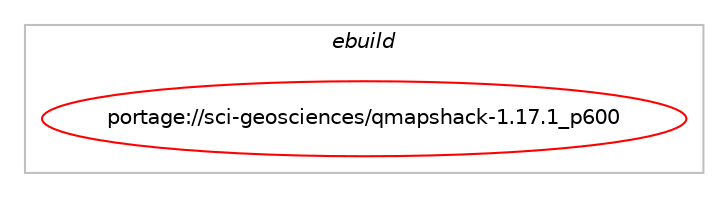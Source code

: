 digraph prolog {

# *************
# Graph options
# *************

newrank=true;
concentrate=true;
compound=true;
graph [rankdir=LR,fontname=Helvetica,fontsize=10,ranksep=1.5];#, ranksep=2.5, nodesep=0.2];
edge  [arrowhead=vee];
node  [fontname=Helvetica,fontsize=10];

# **********
# The ebuild
# **********

subgraph cluster_leftcol {
color=gray;
label=<<i>ebuild</i>>;
id [label="portage://sci-geosciences/qmapshack-1.17.1_p600", color=red, width=4, href="../sci-geosciences/qmapshack-1.17.1_p600.svg"];
}

# ****************
# The dependencies
# ****************

subgraph cluster_midcol {
color=gray;
label=<<i>dependencies</i>>;
subgraph cluster_compile {
fillcolor="#eeeeee";
style=filled;
label=<<i>compile</i>>;
# *** BEGIN UNKNOWN DEPENDENCY TYPE (TODO) ***
# id -> equal(package_dependency(portage://sci-geosciences/qmapshack-1.17.1_p600,install,no,dev-db,sqlite,none,[,,],[],[]))
# *** END UNKNOWN DEPENDENCY TYPE (TODO) ***

# *** BEGIN UNKNOWN DEPENDENCY TYPE (TODO) ***
# id -> equal(package_dependency(portage://sci-geosciences/qmapshack-1.17.1_p600,install,no,dev-libs,quazip,none,[,,],[slot(0),equal],[use(enable(qt6),positive)]))
# *** END UNKNOWN DEPENDENCY TYPE (TODO) ***

# *** BEGIN UNKNOWN DEPENDENCY TYPE (TODO) ***
# id -> equal(package_dependency(portage://sci-geosciences/qmapshack-1.17.1_p600,install,no,dev-qt,qt5compat,none,[,,],[slot(6)],[use(enable(icu),none),use(enable(qml),none)]))
# *** END UNKNOWN DEPENDENCY TYPE (TODO) ***

# *** BEGIN UNKNOWN DEPENDENCY TYPE (TODO) ***
# id -> equal(package_dependency(portage://sci-geosciences/qmapshack-1.17.1_p600,install,no,dev-qt,qttools,none,[,,],[slot(6)],[use(enable(assistant),none),use(enable(linguist),none),use(enable(opengl),none),use(enable(qdbus),none),use(enable(qml),none),use(enable(widgets),none),use(enable(zstd),none)]))
# *** END UNKNOWN DEPENDENCY TYPE (TODO) ***

# *** BEGIN UNKNOWN DEPENDENCY TYPE (TODO) ***
# id -> equal(package_dependency(portage://sci-geosciences/qmapshack-1.17.1_p600,install,no,dev-qt,qtwebengine,none,[,,],[slot(6)],[use(enable(widgets),none)]))
# *** END UNKNOWN DEPENDENCY TYPE (TODO) ***

# *** BEGIN UNKNOWN DEPENDENCY TYPE (TODO) ***
# id -> equal(package_dependency(portage://sci-geosciences/qmapshack-1.17.1_p600,install,no,sci-geosciences,routino,none,[,,],[],[]))
# *** END UNKNOWN DEPENDENCY TYPE (TODO) ***

# *** BEGIN UNKNOWN DEPENDENCY TYPE (TODO) ***
# id -> equal(package_dependency(portage://sci-geosciences/qmapshack-1.17.1_p600,install,no,sci-libs,alglib,none,[,,],[],[]))
# *** END UNKNOWN DEPENDENCY TYPE (TODO) ***

# *** BEGIN UNKNOWN DEPENDENCY TYPE (TODO) ***
# id -> equal(package_dependency(portage://sci-geosciences/qmapshack-1.17.1_p600,install,no,sci-libs,gdal,none,[,,],any_same_slot,[]))
# *** END UNKNOWN DEPENDENCY TYPE (TODO) ***

# *** BEGIN UNKNOWN DEPENDENCY TYPE (TODO) ***
# id -> equal(package_dependency(portage://sci-geosciences/qmapshack-1.17.1_p600,install,no,sci-libs,proj,none,[,,],any_same_slot,[]))
# *** END UNKNOWN DEPENDENCY TYPE (TODO) ***

}
subgraph cluster_compileandrun {
fillcolor="#eeeeee";
style=filled;
label=<<i>compile and run</i>>;
}
subgraph cluster_run {
fillcolor="#eeeeee";
style=filled;
label=<<i>run</i>>;
# *** BEGIN UNKNOWN DEPENDENCY TYPE (TODO) ***
# id -> equal(package_dependency(portage://sci-geosciences/qmapshack-1.17.1_p600,run,no,dev-db,sqlite,none,[,,],[],[]))
# *** END UNKNOWN DEPENDENCY TYPE (TODO) ***

# *** BEGIN UNKNOWN DEPENDENCY TYPE (TODO) ***
# id -> equal(package_dependency(portage://sci-geosciences/qmapshack-1.17.1_p600,run,no,dev-libs,quazip,none,[,,],[slot(0),equal],[use(enable(qt6),positive)]))
# *** END UNKNOWN DEPENDENCY TYPE (TODO) ***

# *** BEGIN UNKNOWN DEPENDENCY TYPE (TODO) ***
# id -> equal(package_dependency(portage://sci-geosciences/qmapshack-1.17.1_p600,run,no,dev-qt,qt5compat,none,[,,],[slot(6)],[use(enable(icu),none),use(enable(qml),none)]))
# *** END UNKNOWN DEPENDENCY TYPE (TODO) ***

# *** BEGIN UNKNOWN DEPENDENCY TYPE (TODO) ***
# id -> equal(package_dependency(portage://sci-geosciences/qmapshack-1.17.1_p600,run,no,dev-qt,qttools,none,[,,],[slot(6)],[use(enable(assistant),none),use(enable(linguist),none),use(enable(opengl),none),use(enable(qdbus),none),use(enable(qml),none),use(enable(widgets),none),use(enable(zstd),none)]))
# *** END UNKNOWN DEPENDENCY TYPE (TODO) ***

# *** BEGIN UNKNOWN DEPENDENCY TYPE (TODO) ***
# id -> equal(package_dependency(portage://sci-geosciences/qmapshack-1.17.1_p600,run,no,dev-qt,qtwebengine,none,[,,],[slot(6)],[use(enable(widgets),none)]))
# *** END UNKNOWN DEPENDENCY TYPE (TODO) ***

# *** BEGIN UNKNOWN DEPENDENCY TYPE (TODO) ***
# id -> equal(package_dependency(portage://sci-geosciences/qmapshack-1.17.1_p600,run,no,sci-geosciences,routino,none,[,,],[],[]))
# *** END UNKNOWN DEPENDENCY TYPE (TODO) ***

# *** BEGIN UNKNOWN DEPENDENCY TYPE (TODO) ***
# id -> equal(package_dependency(portage://sci-geosciences/qmapshack-1.17.1_p600,run,no,sci-libs,alglib,none,[,,],[],[]))
# *** END UNKNOWN DEPENDENCY TYPE (TODO) ***

# *** BEGIN UNKNOWN DEPENDENCY TYPE (TODO) ***
# id -> equal(package_dependency(portage://sci-geosciences/qmapshack-1.17.1_p600,run,no,sci-libs,gdal,none,[,,],any_same_slot,[]))
# *** END UNKNOWN DEPENDENCY TYPE (TODO) ***

# *** BEGIN UNKNOWN DEPENDENCY TYPE (TODO) ***
# id -> equal(package_dependency(portage://sci-geosciences/qmapshack-1.17.1_p600,run,no,sci-libs,proj,none,[,,],any_same_slot,[]))
# *** END UNKNOWN DEPENDENCY TYPE (TODO) ***

}
}

# **************
# The candidates
# **************

subgraph cluster_choices {
rank=same;
color=gray;
label=<<i>candidates</i>>;

}

}
